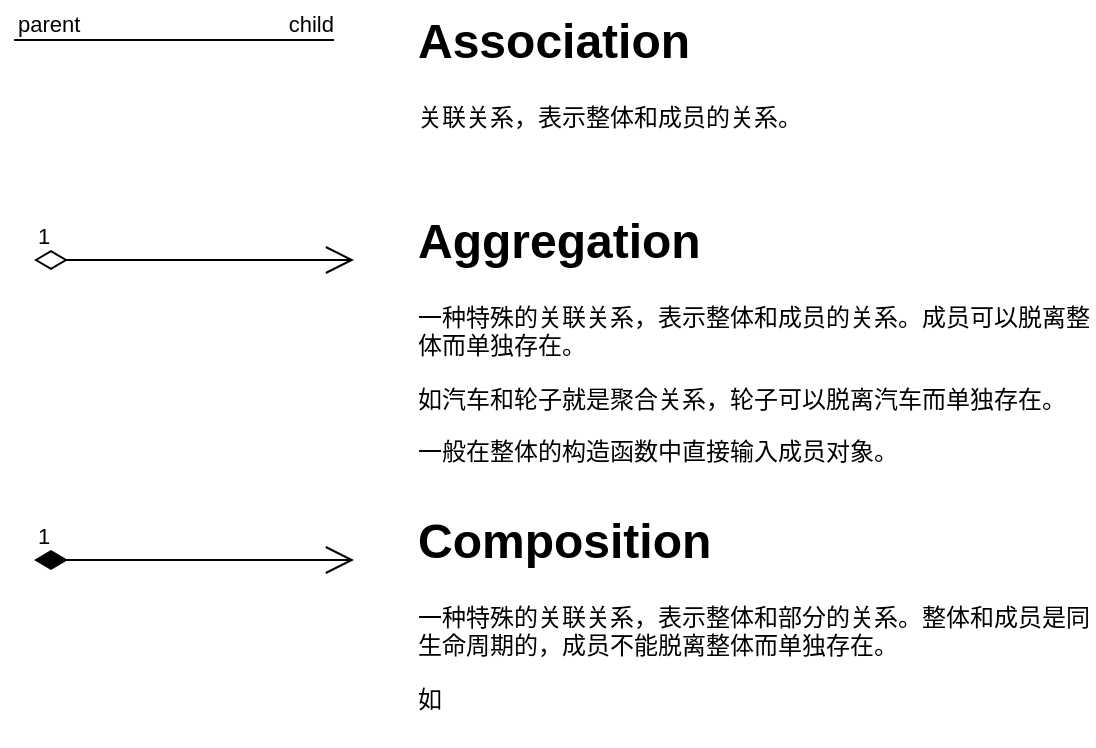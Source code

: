 <mxfile version="28.2.8">
  <diagram name="第 1 页" id="Np8bi9JPimDiJibCcqhF">
    <mxGraphModel dx="1213" dy="623" grid="1" gridSize="10" guides="1" tooltips="1" connect="1" arrows="1" fold="1" page="1" pageScale="1" pageWidth="827" pageHeight="1169" math="0" shadow="0">
      <root>
        <mxCell id="0" />
        <mxCell id="1" parent="0" />
        <mxCell id="9ST-YmeEC97j8JEJY6oc-10" value="" style="endArrow=none;html=1;edgeStyle=orthogonalEdgeStyle;rounded=0;" parent="1" edge="1">
          <mxGeometry relative="1" as="geometry">
            <mxPoint x="50" y="50" as="sourcePoint" />
            <mxPoint x="210" y="50" as="targetPoint" />
          </mxGeometry>
        </mxCell>
        <mxCell id="9ST-YmeEC97j8JEJY6oc-11" value="parent" style="edgeLabel;resizable=0;html=1;align=left;verticalAlign=bottom;" parent="9ST-YmeEC97j8JEJY6oc-10" connectable="0" vertex="1">
          <mxGeometry x="-1" relative="1" as="geometry" />
        </mxCell>
        <mxCell id="9ST-YmeEC97j8JEJY6oc-12" value="child" style="edgeLabel;resizable=0;html=1;align=right;verticalAlign=bottom;" parent="9ST-YmeEC97j8JEJY6oc-10" connectable="0" vertex="1">
          <mxGeometry x="1" relative="1" as="geometry" />
        </mxCell>
        <mxCell id="9ST-YmeEC97j8JEJY6oc-13" value="&lt;h1 style=&quot;margin-top: 0px;&quot;&gt;Association&lt;/h1&gt;&lt;p&gt;关联关系，表示整体和成员的关系。&lt;/p&gt;" style="text;html=1;whiteSpace=wrap;overflow=hidden;rounded=0;" parent="1" vertex="1">
          <mxGeometry x="250" y="30" width="340" height="120" as="geometry" />
        </mxCell>
        <mxCell id="9ST-YmeEC97j8JEJY6oc-14" value="1" style="endArrow=open;html=1;endSize=12;startArrow=diamondThin;startSize=14;startFill=1;edgeStyle=orthogonalEdgeStyle;align=left;verticalAlign=bottom;rounded=0;" parent="1" edge="1">
          <mxGeometry x="-1" y="3" relative="1" as="geometry">
            <mxPoint x="60" y="310" as="sourcePoint" />
            <mxPoint x="220" y="310" as="targetPoint" />
          </mxGeometry>
        </mxCell>
        <mxCell id="9ST-YmeEC97j8JEJY6oc-15" value="1" style="endArrow=open;html=1;endSize=12;startArrow=diamondThin;startSize=14;startFill=0;edgeStyle=orthogonalEdgeStyle;align=left;verticalAlign=bottom;rounded=0;" parent="1" edge="1">
          <mxGeometry x="-1" y="3" relative="1" as="geometry">
            <mxPoint x="60" y="160" as="sourcePoint" />
            <mxPoint x="220" y="160" as="targetPoint" />
          </mxGeometry>
        </mxCell>
        <mxCell id="9ST-YmeEC97j8JEJY6oc-16" value="&lt;h1 style=&quot;margin-top: 0px;&quot;&gt;Aggregation&lt;/h1&gt;&lt;p&gt;一种特殊的关联关系，表示整体和成员的关系。成员可以脱离整体而单独存在。&lt;/p&gt;&lt;p&gt;如汽车和轮子就是聚合关系，轮子可以脱离汽车而单独存在。&lt;/p&gt;&lt;p&gt;一般在整体的构造函数中直接输入成员对象。&lt;/p&gt;" style="text;html=1;whiteSpace=wrap;overflow=hidden;rounded=0;" parent="1" vertex="1">
          <mxGeometry x="250" y="130" width="340" height="130" as="geometry" />
        </mxCell>
        <mxCell id="9ST-YmeEC97j8JEJY6oc-17" value="&lt;h1 style=&quot;margin-top: 0px;&quot;&gt;Composition&lt;/h1&gt;&lt;p&gt;一种特殊的关联关系&lt;span style=&quot;background-color: transparent; color: light-dark(rgb(0, 0, 0), rgb(255, 255, 255));&quot;&gt;，表示整体和部分的关系。&lt;/span&gt;&lt;span style=&quot;background-color: transparent; color: light-dark(rgb(0, 0, 0), rgb(255, 255, 255));&quot;&gt;整体和成员是同生命周期的，成员不能脱离整体而单独存在。&lt;/span&gt;&lt;/p&gt;&lt;p&gt;如&lt;/p&gt;" style="text;html=1;whiteSpace=wrap;overflow=hidden;rounded=0;" parent="1" vertex="1">
          <mxGeometry x="250" y="280" width="340" height="120" as="geometry" />
        </mxCell>
      </root>
    </mxGraphModel>
  </diagram>
</mxfile>

